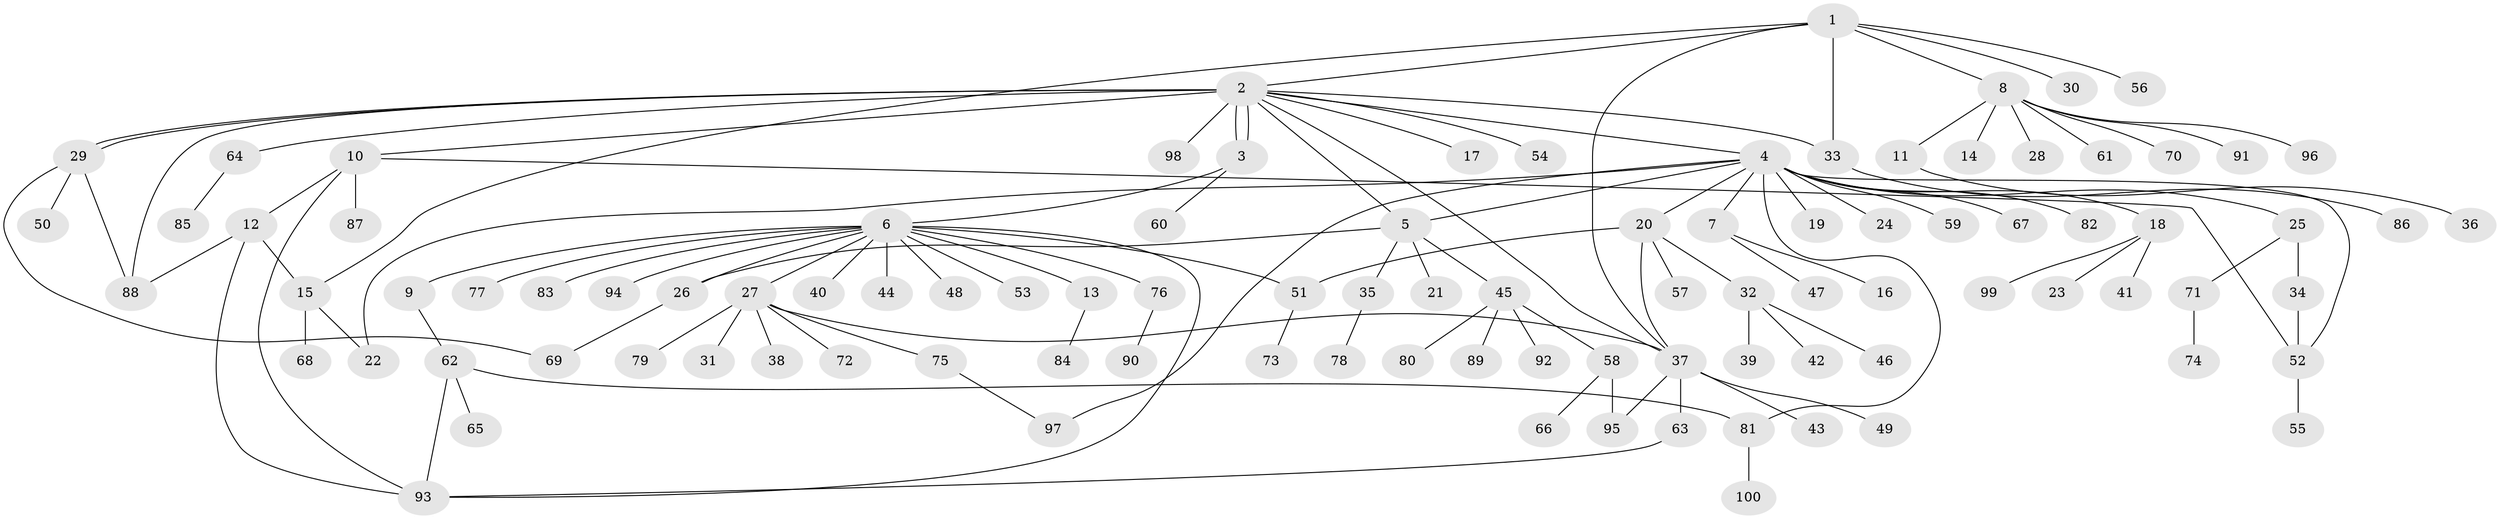 // Generated by graph-tools (version 1.1) at 2025/11/02/21/25 10:11:08]
// undirected, 100 vertices, 122 edges
graph export_dot {
graph [start="1"]
  node [color=gray90,style=filled];
  1;
  2;
  3;
  4;
  5;
  6;
  7;
  8;
  9;
  10;
  11;
  12;
  13;
  14;
  15;
  16;
  17;
  18;
  19;
  20;
  21;
  22;
  23;
  24;
  25;
  26;
  27;
  28;
  29;
  30;
  31;
  32;
  33;
  34;
  35;
  36;
  37;
  38;
  39;
  40;
  41;
  42;
  43;
  44;
  45;
  46;
  47;
  48;
  49;
  50;
  51;
  52;
  53;
  54;
  55;
  56;
  57;
  58;
  59;
  60;
  61;
  62;
  63;
  64;
  65;
  66;
  67;
  68;
  69;
  70;
  71;
  72;
  73;
  74;
  75;
  76;
  77;
  78;
  79;
  80;
  81;
  82;
  83;
  84;
  85;
  86;
  87;
  88;
  89;
  90;
  91;
  92;
  93;
  94;
  95;
  96;
  97;
  98;
  99;
  100;
  1 -- 2;
  1 -- 8;
  1 -- 15;
  1 -- 30;
  1 -- 33;
  1 -- 37;
  1 -- 56;
  2 -- 3;
  2 -- 3;
  2 -- 4;
  2 -- 5;
  2 -- 10;
  2 -- 17;
  2 -- 29;
  2 -- 29;
  2 -- 33;
  2 -- 37;
  2 -- 54;
  2 -- 64;
  2 -- 88;
  2 -- 98;
  3 -- 6;
  3 -- 60;
  4 -- 5;
  4 -- 7;
  4 -- 18;
  4 -- 19;
  4 -- 20;
  4 -- 22;
  4 -- 24;
  4 -- 25;
  4 -- 52;
  4 -- 59;
  4 -- 67;
  4 -- 81;
  4 -- 82;
  4 -- 97;
  5 -- 21;
  5 -- 26;
  5 -- 35;
  5 -- 45;
  6 -- 9;
  6 -- 13;
  6 -- 26;
  6 -- 27;
  6 -- 40;
  6 -- 44;
  6 -- 48;
  6 -- 51;
  6 -- 53;
  6 -- 76;
  6 -- 77;
  6 -- 83;
  6 -- 93;
  6 -- 94;
  7 -- 16;
  7 -- 47;
  8 -- 11;
  8 -- 14;
  8 -- 28;
  8 -- 61;
  8 -- 70;
  8 -- 91;
  8 -- 96;
  9 -- 62;
  10 -- 12;
  10 -- 52;
  10 -- 87;
  10 -- 93;
  11 -- 36;
  12 -- 15;
  12 -- 88;
  12 -- 93;
  13 -- 84;
  15 -- 22;
  15 -- 68;
  18 -- 23;
  18 -- 41;
  18 -- 99;
  20 -- 32;
  20 -- 37;
  20 -- 51;
  20 -- 57;
  25 -- 34;
  25 -- 71;
  26 -- 69;
  27 -- 31;
  27 -- 37;
  27 -- 38;
  27 -- 72;
  27 -- 75;
  27 -- 79;
  29 -- 50;
  29 -- 69;
  29 -- 88;
  32 -- 39;
  32 -- 42;
  32 -- 46;
  33 -- 86;
  34 -- 52;
  35 -- 78;
  37 -- 43;
  37 -- 49;
  37 -- 63;
  37 -- 95;
  45 -- 58;
  45 -- 80;
  45 -- 89;
  45 -- 92;
  51 -- 73;
  52 -- 55;
  58 -- 66;
  58 -- 95;
  62 -- 65;
  62 -- 81;
  62 -- 93;
  63 -- 93;
  64 -- 85;
  71 -- 74;
  75 -- 97;
  76 -- 90;
  81 -- 100;
}
